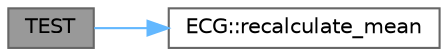 digraph "TEST"
{
 // LATEX_PDF_SIZE
  bgcolor="transparent";
  edge [fontname=Helvetica,fontsize=10,labelfontname=Helvetica,labelfontsize=10];
  node [fontname=Helvetica,fontsize=10,shape=box,height=0.2,width=0.4];
  rankdir="LR";
  Node1 [id="Node000001",label="TEST",height=0.2,width=0.4,color="gray40", fillcolor="grey60", style="filled", fontcolor="black",tooltip=" "];
  Node1 -> Node2 [id="edge2_Node000001_Node000002",color="steelblue1",style="solid",tooltip=" "];
  Node2 [id="Node000002",label="ECG::recalculate_mean",height=0.2,width=0.4,color="grey40", fillcolor="white", style="filled",URL="$classECG.html#a3072af22c3d67e726ba583a1d5c3e585",tooltip="Recalculates the mean of the ECG signal."];
}

